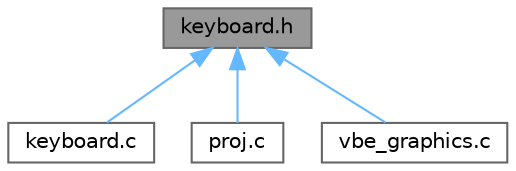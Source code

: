 digraph "keyboard.h"
{
 // LATEX_PDF_SIZE
  bgcolor="transparent";
  edge [fontname=Helvetica,fontsize=10,labelfontname=Helvetica,labelfontsize=10];
  node [fontname=Helvetica,fontsize=10,shape=box,height=0.2,width=0.4];
  Node1 [label="keyboard.h",height=0.2,width=0.4,color="gray40", fillcolor="grey60", style="filled", fontcolor="black",tooltip=" "];
  Node1 -> Node2 [dir="back",color="steelblue1",style="solid"];
  Node2 [label="keyboard.c",height=0.2,width=0.4,color="grey40", fillcolor="white", style="filled",URL="$keyboard_8c.html",tooltip=" "];
  Node1 -> Node3 [dir="back",color="steelblue1",style="solid"];
  Node3 [label="proj.c",height=0.2,width=0.4,color="grey40", fillcolor="white", style="filled",URL="$proj_8c.html",tooltip=" "];
  Node1 -> Node4 [dir="back",color="steelblue1",style="solid"];
  Node4 [label="vbe_graphics.c",height=0.2,width=0.4,color="grey40", fillcolor="white", style="filled",URL="$vbe__graphics_8c.html",tooltip=" "];
}
